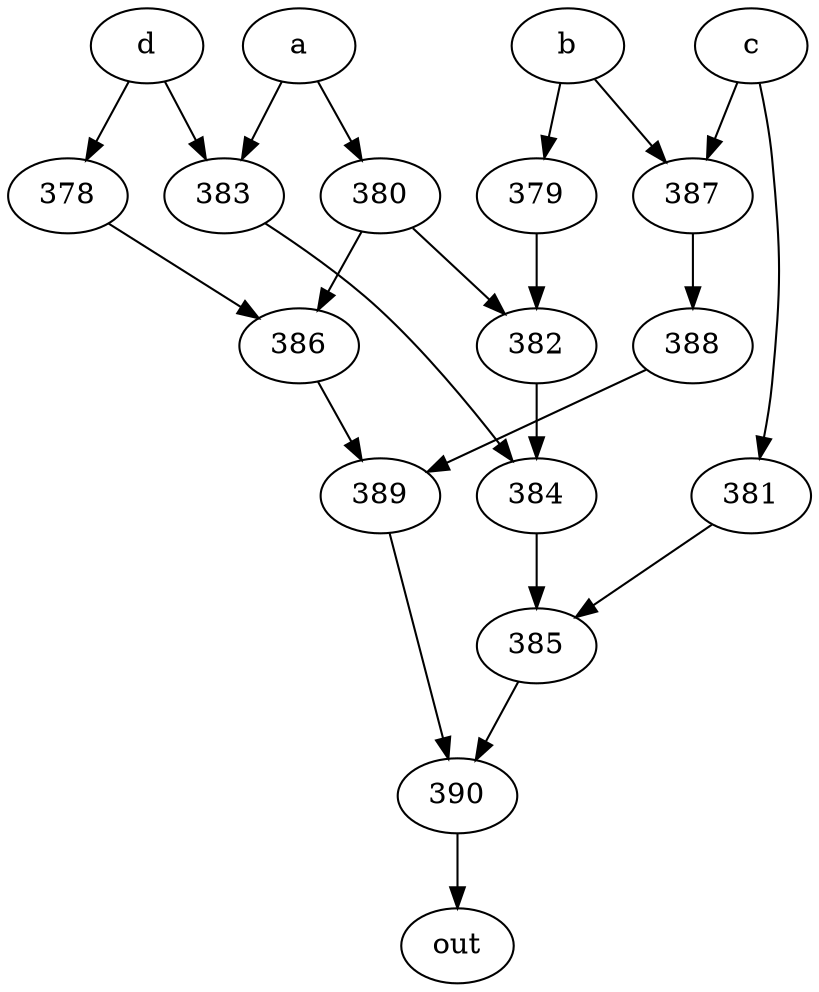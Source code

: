 strict digraph "" {
	390 -> out;
	a -> 380;
	a -> 383;
	380 -> 382;
	380 -> 386;
	383 -> 384;
	382 -> 384;
	386 -> 389;
	384 -> 385;
	b -> 379;
	b -> 387;
	379 -> 382;
	387 -> 388;
	388 -> 389;
	c -> 387;
	c -> 381;
	381 -> 385;
	385 -> 390;
	d -> 383;
	d -> 378;
	378 -> 386;
	389 -> 390;
}
